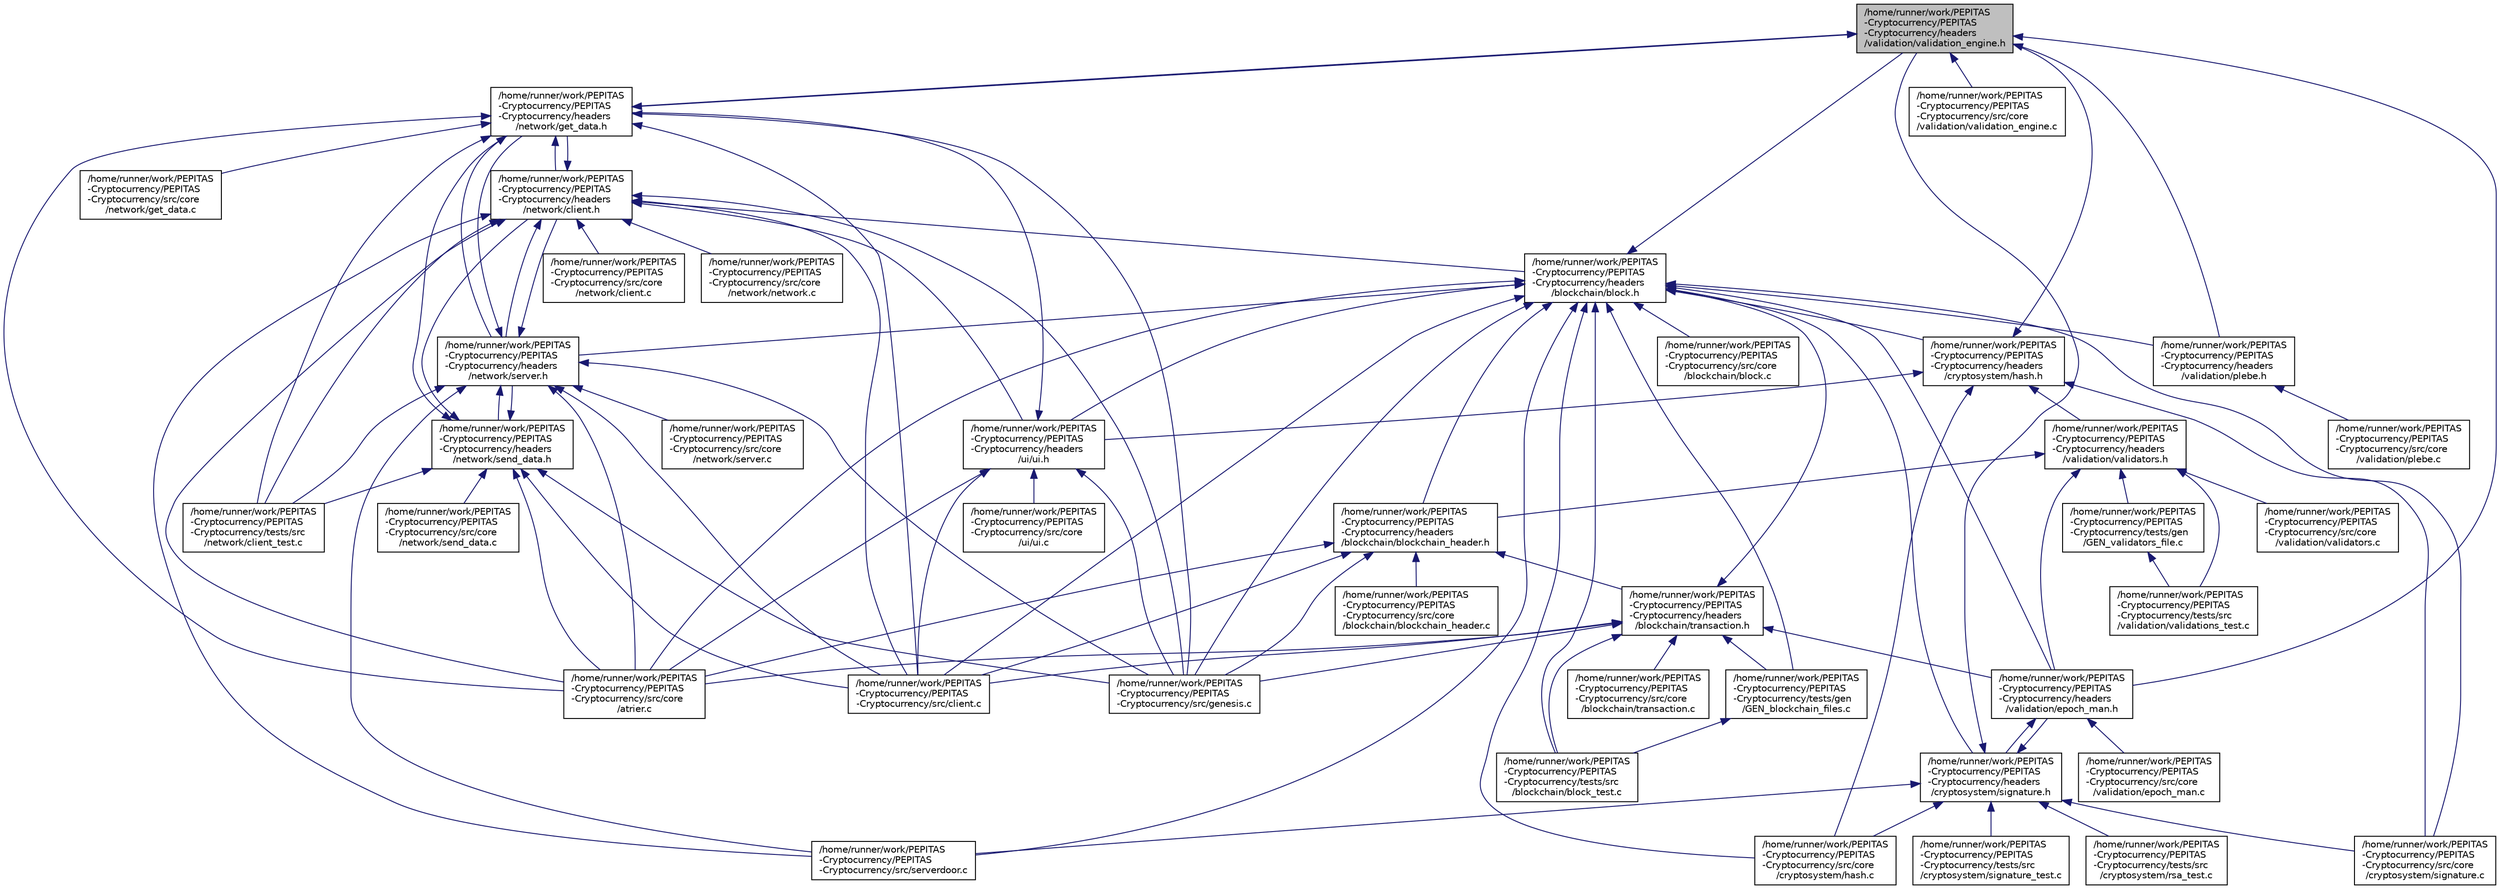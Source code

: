 digraph "/home/runner/work/PEPITAS-Cryptocurrency/PEPITAS-Cryptocurrency/headers/validation/validation_engine.h"
{
 // LATEX_PDF_SIZE
  edge [fontname="Helvetica",fontsize="10",labelfontname="Helvetica",labelfontsize="10"];
  node [fontname="Helvetica",fontsize="10",shape=record];
  Node1 [label="/home/runner/work/PEPITAS\l-Cryptocurrency/PEPITAS\l-Cryptocurrency/headers\l/validation/validation_engine.h",height=0.2,width=0.4,color="black", fillcolor="grey75", style="filled", fontcolor="black",tooltip=" "];
  Node1 -> Node2 [dir="back",color="midnightblue",fontsize="10",style="solid",fontname="Helvetica"];
  Node2 [label="/home/runner/work/PEPITAS\l-Cryptocurrency/PEPITAS\l-Cryptocurrency/headers\l/network/get_data.h",height=0.2,width=0.4,color="black", fillcolor="white", style="filled",URL="$get__data_8h.html",tooltip=" "];
  Node2 -> Node3 [dir="back",color="midnightblue",fontsize="10",style="solid",fontname="Helvetica"];
  Node3 [label="/home/runner/work/PEPITAS\l-Cryptocurrency/PEPITAS\l-Cryptocurrency/headers\l/network/client.h",height=0.2,width=0.4,color="black", fillcolor="white", style="filled",URL="$network_2client_8h.html",tooltip=" "];
  Node3 -> Node4 [dir="back",color="midnightblue",fontsize="10",style="solid",fontname="Helvetica"];
  Node4 [label="/home/runner/work/PEPITAS\l-Cryptocurrency/PEPITAS\l-Cryptocurrency/headers\l/blockchain/block.h",height=0.2,width=0.4,color="black", fillcolor="white", style="filled",URL="$block_8h.html",tooltip=" "];
  Node4 -> Node5 [dir="back",color="midnightblue",fontsize="10",style="solid",fontname="Helvetica"];
  Node5 [label="/home/runner/work/PEPITAS\l-Cryptocurrency/PEPITAS\l-Cryptocurrency/headers\l/blockchain/blockchain_header.h",height=0.2,width=0.4,color="black", fillcolor="white", style="filled",URL="$blockchain__header_8h.html",tooltip=" "];
  Node5 -> Node6 [dir="back",color="midnightblue",fontsize="10",style="solid",fontname="Helvetica"];
  Node6 [label="/home/runner/work/PEPITAS\l-Cryptocurrency/PEPITAS\l-Cryptocurrency/headers\l/blockchain/transaction.h",height=0.2,width=0.4,color="black", fillcolor="white", style="filled",URL="$transaction_8h.html",tooltip=" "];
  Node6 -> Node4 [dir="back",color="midnightblue",fontsize="10",style="solid",fontname="Helvetica"];
  Node6 -> Node7 [dir="back",color="midnightblue",fontsize="10",style="solid",fontname="Helvetica"];
  Node7 [label="/home/runner/work/PEPITAS\l-Cryptocurrency/PEPITAS\l-Cryptocurrency/headers\l/validation/epoch_man.h",height=0.2,width=0.4,color="black", fillcolor="white", style="filled",URL="$epoch__man_8h.html",tooltip=" "];
  Node7 -> Node8 [dir="back",color="midnightblue",fontsize="10",style="solid",fontname="Helvetica"];
  Node8 [label="/home/runner/work/PEPITAS\l-Cryptocurrency/PEPITAS\l-Cryptocurrency/headers\l/cryptosystem/signature.h",height=0.2,width=0.4,color="black", fillcolor="white", style="filled",URL="$signature_8h.html",tooltip=" "];
  Node8 -> Node7 [dir="back",color="midnightblue",fontsize="10",style="solid",fontname="Helvetica"];
  Node8 -> Node1 [dir="back",color="midnightblue",fontsize="10",style="solid",fontname="Helvetica"];
  Node8 -> Node9 [dir="back",color="midnightblue",fontsize="10",style="solid",fontname="Helvetica"];
  Node9 [label="/home/runner/work/PEPITAS\l-Cryptocurrency/PEPITAS\l-Cryptocurrency/src/core\l/cryptosystem/hash.c",height=0.2,width=0.4,color="black", fillcolor="white", style="filled",URL="$hash_8c.html",tooltip=" "];
  Node8 -> Node10 [dir="back",color="midnightblue",fontsize="10",style="solid",fontname="Helvetica"];
  Node10 [label="/home/runner/work/PEPITAS\l-Cryptocurrency/PEPITAS\l-Cryptocurrency/src/core\l/cryptosystem/signature.c",height=0.2,width=0.4,color="black", fillcolor="white", style="filled",URL="$signature_8c.html",tooltip=" "];
  Node8 -> Node11 [dir="back",color="midnightblue",fontsize="10",style="solid",fontname="Helvetica"];
  Node11 [label="/home/runner/work/PEPITAS\l-Cryptocurrency/PEPITAS\l-Cryptocurrency/src/serverdoor.c",height=0.2,width=0.4,color="black", fillcolor="white", style="filled",URL="$serverdoor_8c.html",tooltip=" "];
  Node8 -> Node12 [dir="back",color="midnightblue",fontsize="10",style="solid",fontname="Helvetica"];
  Node12 [label="/home/runner/work/PEPITAS\l-Cryptocurrency/PEPITAS\l-Cryptocurrency/tests/src\l/cryptosystem/rsa_test.c",height=0.2,width=0.4,color="black", fillcolor="white", style="filled",URL="$rsa__test_8c.html",tooltip=" "];
  Node8 -> Node13 [dir="back",color="midnightblue",fontsize="10",style="solid",fontname="Helvetica"];
  Node13 [label="/home/runner/work/PEPITAS\l-Cryptocurrency/PEPITAS\l-Cryptocurrency/tests/src\l/cryptosystem/signature_test.c",height=0.2,width=0.4,color="black", fillcolor="white", style="filled",URL="$signature__test_8c.html",tooltip=" "];
  Node7 -> Node14 [dir="back",color="midnightblue",fontsize="10",style="solid",fontname="Helvetica"];
  Node14 [label="/home/runner/work/PEPITAS\l-Cryptocurrency/PEPITAS\l-Cryptocurrency/src/core\l/validation/epoch_man.c",height=0.2,width=0.4,color="black", fillcolor="white", style="filled",URL="$epoch__man_8c.html",tooltip=" "];
  Node6 -> Node15 [dir="back",color="midnightblue",fontsize="10",style="solid",fontname="Helvetica"];
  Node15 [label="/home/runner/work/PEPITAS\l-Cryptocurrency/PEPITAS\l-Cryptocurrency/src/client.c",height=0.2,width=0.4,color="black", fillcolor="white", style="filled",URL="$client_8c.html",tooltip=" "];
  Node6 -> Node16 [dir="back",color="midnightblue",fontsize="10",style="solid",fontname="Helvetica"];
  Node16 [label="/home/runner/work/PEPITAS\l-Cryptocurrency/PEPITAS\l-Cryptocurrency/src/core\l/atrier.c",height=0.2,width=0.4,color="black", fillcolor="white", style="filled",URL="$atrier_8c.html",tooltip=" "];
  Node6 -> Node17 [dir="back",color="midnightblue",fontsize="10",style="solid",fontname="Helvetica"];
  Node17 [label="/home/runner/work/PEPITAS\l-Cryptocurrency/PEPITAS\l-Cryptocurrency/src/core\l/blockchain/transaction.c",height=0.2,width=0.4,color="black", fillcolor="white", style="filled",URL="$transaction_8c.html",tooltip=" "];
  Node6 -> Node18 [dir="back",color="midnightblue",fontsize="10",style="solid",fontname="Helvetica"];
  Node18 [label="/home/runner/work/PEPITAS\l-Cryptocurrency/PEPITAS\l-Cryptocurrency/src/genesis.c",height=0.2,width=0.4,color="black", fillcolor="white", style="filled",URL="$genesis_8c.html",tooltip=" "];
  Node6 -> Node19 [dir="back",color="midnightblue",fontsize="10",style="solid",fontname="Helvetica"];
  Node19 [label="/home/runner/work/PEPITAS\l-Cryptocurrency/PEPITAS\l-Cryptocurrency/tests/gen\l/GEN_blockchain_files.c",height=0.2,width=0.4,color="black", fillcolor="white", style="filled",URL="$_g_e_n__blockchain__files_8c.html",tooltip=" "];
  Node19 -> Node20 [dir="back",color="midnightblue",fontsize="10",style="solid",fontname="Helvetica"];
  Node20 [label="/home/runner/work/PEPITAS\l-Cryptocurrency/PEPITAS\l-Cryptocurrency/tests/src\l/blockchain/block_test.c",height=0.2,width=0.4,color="black", fillcolor="white", style="filled",URL="$block__test_8c.html",tooltip=" "];
  Node6 -> Node20 [dir="back",color="midnightblue",fontsize="10",style="solid",fontname="Helvetica"];
  Node5 -> Node15 [dir="back",color="midnightblue",fontsize="10",style="solid",fontname="Helvetica"];
  Node5 -> Node16 [dir="back",color="midnightblue",fontsize="10",style="solid",fontname="Helvetica"];
  Node5 -> Node21 [dir="back",color="midnightblue",fontsize="10",style="solid",fontname="Helvetica"];
  Node21 [label="/home/runner/work/PEPITAS\l-Cryptocurrency/PEPITAS\l-Cryptocurrency/src/core\l/blockchain/blockchain_header.c",height=0.2,width=0.4,color="black", fillcolor="white", style="filled",URL="$blockchain__header_8c.html",tooltip=" "];
  Node5 -> Node18 [dir="back",color="midnightblue",fontsize="10",style="solid",fontname="Helvetica"];
  Node4 -> Node22 [dir="back",color="midnightblue",fontsize="10",style="solid",fontname="Helvetica"];
  Node22 [label="/home/runner/work/PEPITAS\l-Cryptocurrency/PEPITAS\l-Cryptocurrency/headers\l/cryptosystem/hash.h",height=0.2,width=0.4,color="black", fillcolor="white", style="filled",URL="$hash_8h.html",tooltip=" "];
  Node22 -> Node23 [dir="back",color="midnightblue",fontsize="10",style="solid",fontname="Helvetica"];
  Node23 [label="/home/runner/work/PEPITAS\l-Cryptocurrency/PEPITAS\l-Cryptocurrency/headers\l/ui/ui.h",height=0.2,width=0.4,color="black", fillcolor="white", style="filled",URL="$ui_8h.html",tooltip=" "];
  Node23 -> Node2 [dir="back",color="midnightblue",fontsize="10",style="solid",fontname="Helvetica"];
  Node23 -> Node15 [dir="back",color="midnightblue",fontsize="10",style="solid",fontname="Helvetica"];
  Node23 -> Node16 [dir="back",color="midnightblue",fontsize="10",style="solid",fontname="Helvetica"];
  Node23 -> Node24 [dir="back",color="midnightblue",fontsize="10",style="solid",fontname="Helvetica"];
  Node24 [label="/home/runner/work/PEPITAS\l-Cryptocurrency/PEPITAS\l-Cryptocurrency/src/core\l/ui/ui.c",height=0.2,width=0.4,color="black", fillcolor="white", style="filled",URL="$ui_8c.html",tooltip=" "];
  Node23 -> Node18 [dir="back",color="midnightblue",fontsize="10",style="solid",fontname="Helvetica"];
  Node22 -> Node1 [dir="back",color="midnightblue",fontsize="10",style="solid",fontname="Helvetica"];
  Node22 -> Node25 [dir="back",color="midnightblue",fontsize="10",style="solid",fontname="Helvetica"];
  Node25 [label="/home/runner/work/PEPITAS\l-Cryptocurrency/PEPITAS\l-Cryptocurrency/headers\l/validation/validators.h",height=0.2,width=0.4,color="black", fillcolor="white", style="filled",URL="$validators_8h.html",tooltip=" "];
  Node25 -> Node5 [dir="back",color="midnightblue",fontsize="10",style="solid",fontname="Helvetica"];
  Node25 -> Node7 [dir="back",color="midnightblue",fontsize="10",style="solid",fontname="Helvetica"];
  Node25 -> Node26 [dir="back",color="midnightblue",fontsize="10",style="solid",fontname="Helvetica"];
  Node26 [label="/home/runner/work/PEPITAS\l-Cryptocurrency/PEPITAS\l-Cryptocurrency/src/core\l/validation/validators.c",height=0.2,width=0.4,color="black", fillcolor="white", style="filled",URL="$validators_8c.html",tooltip=" "];
  Node25 -> Node27 [dir="back",color="midnightblue",fontsize="10",style="solid",fontname="Helvetica"];
  Node27 [label="/home/runner/work/PEPITAS\l-Cryptocurrency/PEPITAS\l-Cryptocurrency/tests/gen\l/GEN_validators_file.c",height=0.2,width=0.4,color="black", fillcolor="white", style="filled",URL="$_g_e_n__validators__file_8c.html",tooltip=" "];
  Node27 -> Node28 [dir="back",color="midnightblue",fontsize="10",style="solid",fontname="Helvetica"];
  Node28 [label="/home/runner/work/PEPITAS\l-Cryptocurrency/PEPITAS\l-Cryptocurrency/tests/src\l/validation/validations_test.c",height=0.2,width=0.4,color="black", fillcolor="white", style="filled",URL="$validations__test_8c.html",tooltip=" "];
  Node25 -> Node28 [dir="back",color="midnightblue",fontsize="10",style="solid",fontname="Helvetica"];
  Node22 -> Node9 [dir="back",color="midnightblue",fontsize="10",style="solid",fontname="Helvetica"];
  Node22 -> Node10 [dir="back",color="midnightblue",fontsize="10",style="solid",fontname="Helvetica"];
  Node4 -> Node8 [dir="back",color="midnightblue",fontsize="10",style="solid",fontname="Helvetica"];
  Node4 -> Node29 [dir="back",color="midnightblue",fontsize="10",style="solid",fontname="Helvetica"];
  Node29 [label="/home/runner/work/PEPITAS\l-Cryptocurrency/PEPITAS\l-Cryptocurrency/headers\l/network/server.h",height=0.2,width=0.4,color="black", fillcolor="white", style="filled",URL="$server_8h.html",tooltip=" "];
  Node29 -> Node3 [dir="back",color="midnightblue",fontsize="10",style="solid",fontname="Helvetica"];
  Node29 -> Node2 [dir="back",color="midnightblue",fontsize="10",style="solid",fontname="Helvetica"];
  Node29 -> Node30 [dir="back",color="midnightblue",fontsize="10",style="solid",fontname="Helvetica"];
  Node30 [label="/home/runner/work/PEPITAS\l-Cryptocurrency/PEPITAS\l-Cryptocurrency/headers\l/network/send_data.h",height=0.2,width=0.4,color="black", fillcolor="white", style="filled",URL="$send__data_8h.html",tooltip=" "];
  Node30 -> Node3 [dir="back",color="midnightblue",fontsize="10",style="solid",fontname="Helvetica"];
  Node30 -> Node2 [dir="back",color="midnightblue",fontsize="10",style="solid",fontname="Helvetica"];
  Node30 -> Node29 [dir="back",color="midnightblue",fontsize="10",style="solid",fontname="Helvetica"];
  Node30 -> Node15 [dir="back",color="midnightblue",fontsize="10",style="solid",fontname="Helvetica"];
  Node30 -> Node16 [dir="back",color="midnightblue",fontsize="10",style="solid",fontname="Helvetica"];
  Node30 -> Node31 [dir="back",color="midnightblue",fontsize="10",style="solid",fontname="Helvetica"];
  Node31 [label="/home/runner/work/PEPITAS\l-Cryptocurrency/PEPITAS\l-Cryptocurrency/src/core\l/network/send_data.c",height=0.2,width=0.4,color="black", fillcolor="white", style="filled",URL="$send__data_8c.html",tooltip=" "];
  Node30 -> Node18 [dir="back",color="midnightblue",fontsize="10",style="solid",fontname="Helvetica"];
  Node30 -> Node32 [dir="back",color="midnightblue",fontsize="10",style="solid",fontname="Helvetica"];
  Node32 [label="/home/runner/work/PEPITAS\l-Cryptocurrency/PEPITAS\l-Cryptocurrency/tests/src\l/network/client_test.c",height=0.2,width=0.4,color="black", fillcolor="white", style="filled",URL="$client__test_8c.html",tooltip=" "];
  Node29 -> Node15 [dir="back",color="midnightblue",fontsize="10",style="solid",fontname="Helvetica"];
  Node29 -> Node16 [dir="back",color="midnightblue",fontsize="10",style="solid",fontname="Helvetica"];
  Node29 -> Node33 [dir="back",color="midnightblue",fontsize="10",style="solid",fontname="Helvetica"];
  Node33 [label="/home/runner/work/PEPITAS\l-Cryptocurrency/PEPITAS\l-Cryptocurrency/src/core\l/network/server.c",height=0.2,width=0.4,color="black", fillcolor="white", style="filled",URL="$server_8c.html",tooltip=" "];
  Node29 -> Node18 [dir="back",color="midnightblue",fontsize="10",style="solid",fontname="Helvetica"];
  Node29 -> Node11 [dir="back",color="midnightblue",fontsize="10",style="solid",fontname="Helvetica"];
  Node29 -> Node32 [dir="back",color="midnightblue",fontsize="10",style="solid",fontname="Helvetica"];
  Node4 -> Node23 [dir="back",color="midnightblue",fontsize="10",style="solid",fontname="Helvetica"];
  Node4 -> Node7 [dir="back",color="midnightblue",fontsize="10",style="solid",fontname="Helvetica"];
  Node4 -> Node1 [dir="back",color="midnightblue",fontsize="10",style="solid",fontname="Helvetica"];
  Node4 -> Node34 [dir="back",color="midnightblue",fontsize="10",style="solid",fontname="Helvetica"];
  Node34 [label="/home/runner/work/PEPITAS\l-Cryptocurrency/PEPITAS\l-Cryptocurrency/headers\l/validation/plebe.h",height=0.2,width=0.4,color="black", fillcolor="white", style="filled",URL="$plebe_8h.html",tooltip=" "];
  Node34 -> Node35 [dir="back",color="midnightblue",fontsize="10",style="solid",fontname="Helvetica"];
  Node35 [label="/home/runner/work/PEPITAS\l-Cryptocurrency/PEPITAS\l-Cryptocurrency/src/core\l/validation/plebe.c",height=0.2,width=0.4,color="black", fillcolor="white", style="filled",URL="$plebe_8c.html",tooltip=" "];
  Node4 -> Node15 [dir="back",color="midnightblue",fontsize="10",style="solid",fontname="Helvetica"];
  Node4 -> Node16 [dir="back",color="midnightblue",fontsize="10",style="solid",fontname="Helvetica"];
  Node4 -> Node36 [dir="back",color="midnightblue",fontsize="10",style="solid",fontname="Helvetica"];
  Node36 [label="/home/runner/work/PEPITAS\l-Cryptocurrency/PEPITAS\l-Cryptocurrency/src/core\l/blockchain/block.c",height=0.2,width=0.4,color="black", fillcolor="white", style="filled",URL="$block_8c.html",tooltip=" "];
  Node4 -> Node9 [dir="back",color="midnightblue",fontsize="10",style="solid",fontname="Helvetica"];
  Node4 -> Node10 [dir="back",color="midnightblue",fontsize="10",style="solid",fontname="Helvetica"];
  Node4 -> Node18 [dir="back",color="midnightblue",fontsize="10",style="solid",fontname="Helvetica"];
  Node4 -> Node11 [dir="back",color="midnightblue",fontsize="10",style="solid",fontname="Helvetica"];
  Node4 -> Node19 [dir="back",color="midnightblue",fontsize="10",style="solid",fontname="Helvetica"];
  Node4 -> Node20 [dir="back",color="midnightblue",fontsize="10",style="solid",fontname="Helvetica"];
  Node3 -> Node2 [dir="back",color="midnightblue",fontsize="10",style="solid",fontname="Helvetica"];
  Node3 -> Node29 [dir="back",color="midnightblue",fontsize="10",style="solid",fontname="Helvetica"];
  Node3 -> Node23 [dir="back",color="midnightblue",fontsize="10",style="solid",fontname="Helvetica"];
  Node3 -> Node15 [dir="back",color="midnightblue",fontsize="10",style="solid",fontname="Helvetica"];
  Node3 -> Node16 [dir="back",color="midnightblue",fontsize="10",style="solid",fontname="Helvetica"];
  Node3 -> Node37 [dir="back",color="midnightblue",fontsize="10",style="solid",fontname="Helvetica"];
  Node37 [label="/home/runner/work/PEPITAS\l-Cryptocurrency/PEPITAS\l-Cryptocurrency/src/core\l/network/client.c",height=0.2,width=0.4,color="black", fillcolor="white", style="filled",URL="$core_2network_2client_8c.html",tooltip=" "];
  Node3 -> Node38 [dir="back",color="midnightblue",fontsize="10",style="solid",fontname="Helvetica"];
  Node38 [label="/home/runner/work/PEPITAS\l-Cryptocurrency/PEPITAS\l-Cryptocurrency/src/core\l/network/network.c",height=0.2,width=0.4,color="black", fillcolor="white", style="filled",URL="$network_8c.html",tooltip=" "];
  Node3 -> Node18 [dir="back",color="midnightblue",fontsize="10",style="solid",fontname="Helvetica"];
  Node3 -> Node11 [dir="back",color="midnightblue",fontsize="10",style="solid",fontname="Helvetica"];
  Node3 -> Node32 [dir="back",color="midnightblue",fontsize="10",style="solid",fontname="Helvetica"];
  Node2 -> Node29 [dir="back",color="midnightblue",fontsize="10",style="solid",fontname="Helvetica"];
  Node2 -> Node1 [dir="back",color="midnightblue",fontsize="10",style="solid",fontname="Helvetica"];
  Node2 -> Node15 [dir="back",color="midnightblue",fontsize="10",style="solid",fontname="Helvetica"];
  Node2 -> Node16 [dir="back",color="midnightblue",fontsize="10",style="solid",fontname="Helvetica"];
  Node2 -> Node39 [dir="back",color="midnightblue",fontsize="10",style="solid",fontname="Helvetica"];
  Node39 [label="/home/runner/work/PEPITAS\l-Cryptocurrency/PEPITAS\l-Cryptocurrency/src/core\l/network/get_data.c",height=0.2,width=0.4,color="black", fillcolor="white", style="filled",URL="$get__data_8c.html",tooltip=" "];
  Node2 -> Node18 [dir="back",color="midnightblue",fontsize="10",style="solid",fontname="Helvetica"];
  Node2 -> Node32 [dir="back",color="midnightblue",fontsize="10",style="solid",fontname="Helvetica"];
  Node1 -> Node7 [dir="back",color="midnightblue",fontsize="10",style="solid",fontname="Helvetica"];
  Node1 -> Node34 [dir="back",color="midnightblue",fontsize="10",style="solid",fontname="Helvetica"];
  Node1 -> Node40 [dir="back",color="midnightblue",fontsize="10",style="solid",fontname="Helvetica"];
  Node40 [label="/home/runner/work/PEPITAS\l-Cryptocurrency/PEPITAS\l-Cryptocurrency/src/core\l/validation/validation_engine.c",height=0.2,width=0.4,color="black", fillcolor="white", style="filled",URL="$validation__engine_8c.html",tooltip=" "];
}
